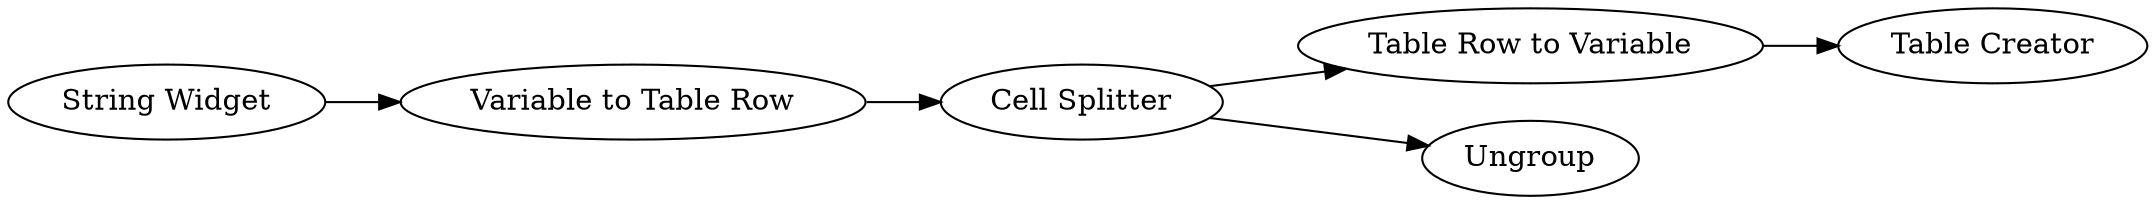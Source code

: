 digraph {
	3 [label="String Widget"]
	5 [label="Variable to Table Row"]
	6 [label="Cell Splitter"]
	7 [label="Table Row to Variable"]
	8 [label=Ungroup]
	9 [label="Table Creator"]
	3 -> 5
	5 -> 6
	6 -> 7
	6 -> 8
	7 -> 9
	rankdir=LR
}
